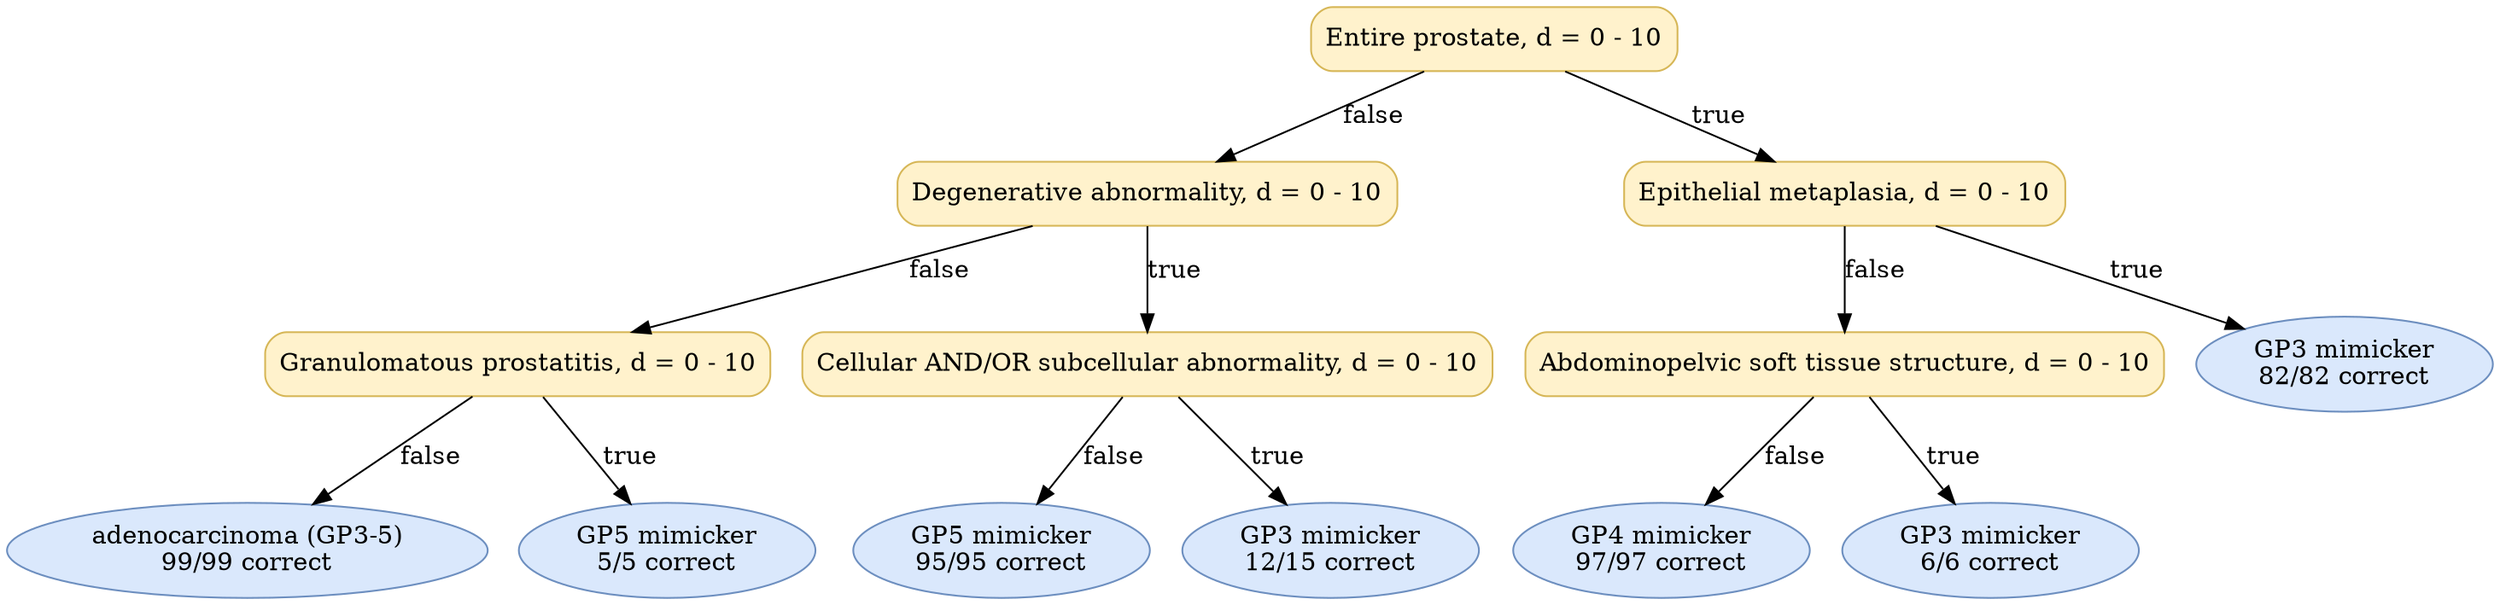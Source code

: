 digraph "DT" {
fontname="Times-Roman";
label="";
node [fontname="Times-Roman"];
Node1 [color="#D6B656", fillcolor="#FFF2CC", label="Entire prostate, d = 0 - 10", shape="box", style="rounded,filled"];
Node2 [color="#D6B656", fillcolor="#FFF2CC", label="Degenerative abnormality, d = 0 - 10", shape="box", style="rounded,filled"];
Node3 [color="#D6B656", fillcolor="#FFF2CC", label="Granulomatous prostatitis, d = 0 - 10", shape="box", style="rounded,filled"];
Node4 [color="#6C8EBF", fillcolor="#DAE8FC", label=<adenocarcinoma (GP3-5)<br/>99/99 correct>, shape="ellipse", style="rounded,filled"];
Node5 [color="#6C8EBF", fillcolor="#DAE8FC", label=<GP5 mimicker<br/>5/5 correct>, shape="ellipse", style="rounded,filled"];
Node6 [color="#D6B656", fillcolor="#FFF2CC", label="Cellular AND/OR subcellular abnormality, d = 0 - 10", shape="box", style="rounded,filled"];
Node7 [color="#6C8EBF", fillcolor="#DAE8FC", label=<GP5 mimicker<br/>95/95 correct>, shape="ellipse", style="rounded,filled"];
Node8 [color="#6C8EBF", fillcolor="#DAE8FC", label=<GP3 mimicker<br/>12/15 correct>, shape="ellipse", style="rounded,filled"];
Node9 [color="#D6B656", fillcolor="#FFF2CC", label="Epithelial metaplasia, d = 0 - 10", shape="box", style="rounded,filled"];
Node10 [color="#D6B656", fillcolor="#FFF2CC", label="Abdominopelvic soft tissue structure, d = 0 - 10", shape="box", style="rounded,filled"];
Node11 [color="#6C8EBF", fillcolor="#DAE8FC", label=<GP4 mimicker<br/>97/97 correct>, shape="ellipse", style="rounded,filled"];
Node12 [color="#6C8EBF", fillcolor="#DAE8FC", label=<GP3 mimicker<br/>6/6 correct>, shape="ellipse", style="rounded,filled"];
Node13 [color="#6C8EBF", fillcolor="#DAE8FC", label=<GP3 mimicker<br/>82/82 correct>, shape="ellipse", style="rounded,filled"];
Node1 -> Node2  [key=0, label="false"];
Node1 -> Node9  [key=0, label="true"];
Node2 -> Node3  [key=0, label="false"];
Node2 -> Node6  [key=0, label="true"];
Node3 -> Node4  [key=0, label="false"];
Node3 -> Node5  [key=0, label="true"];
Node6 -> Node7  [key=0, label="false"];
Node6 -> Node8  [key=0, label="true"];
Node9 -> Node10  [key=0, label="false"];
Node9 -> Node13  [key=0, label="true"];
Node10 -> Node11  [key=0, label="false"];
Node10 -> Node12  [key=0, label="true"];
}
